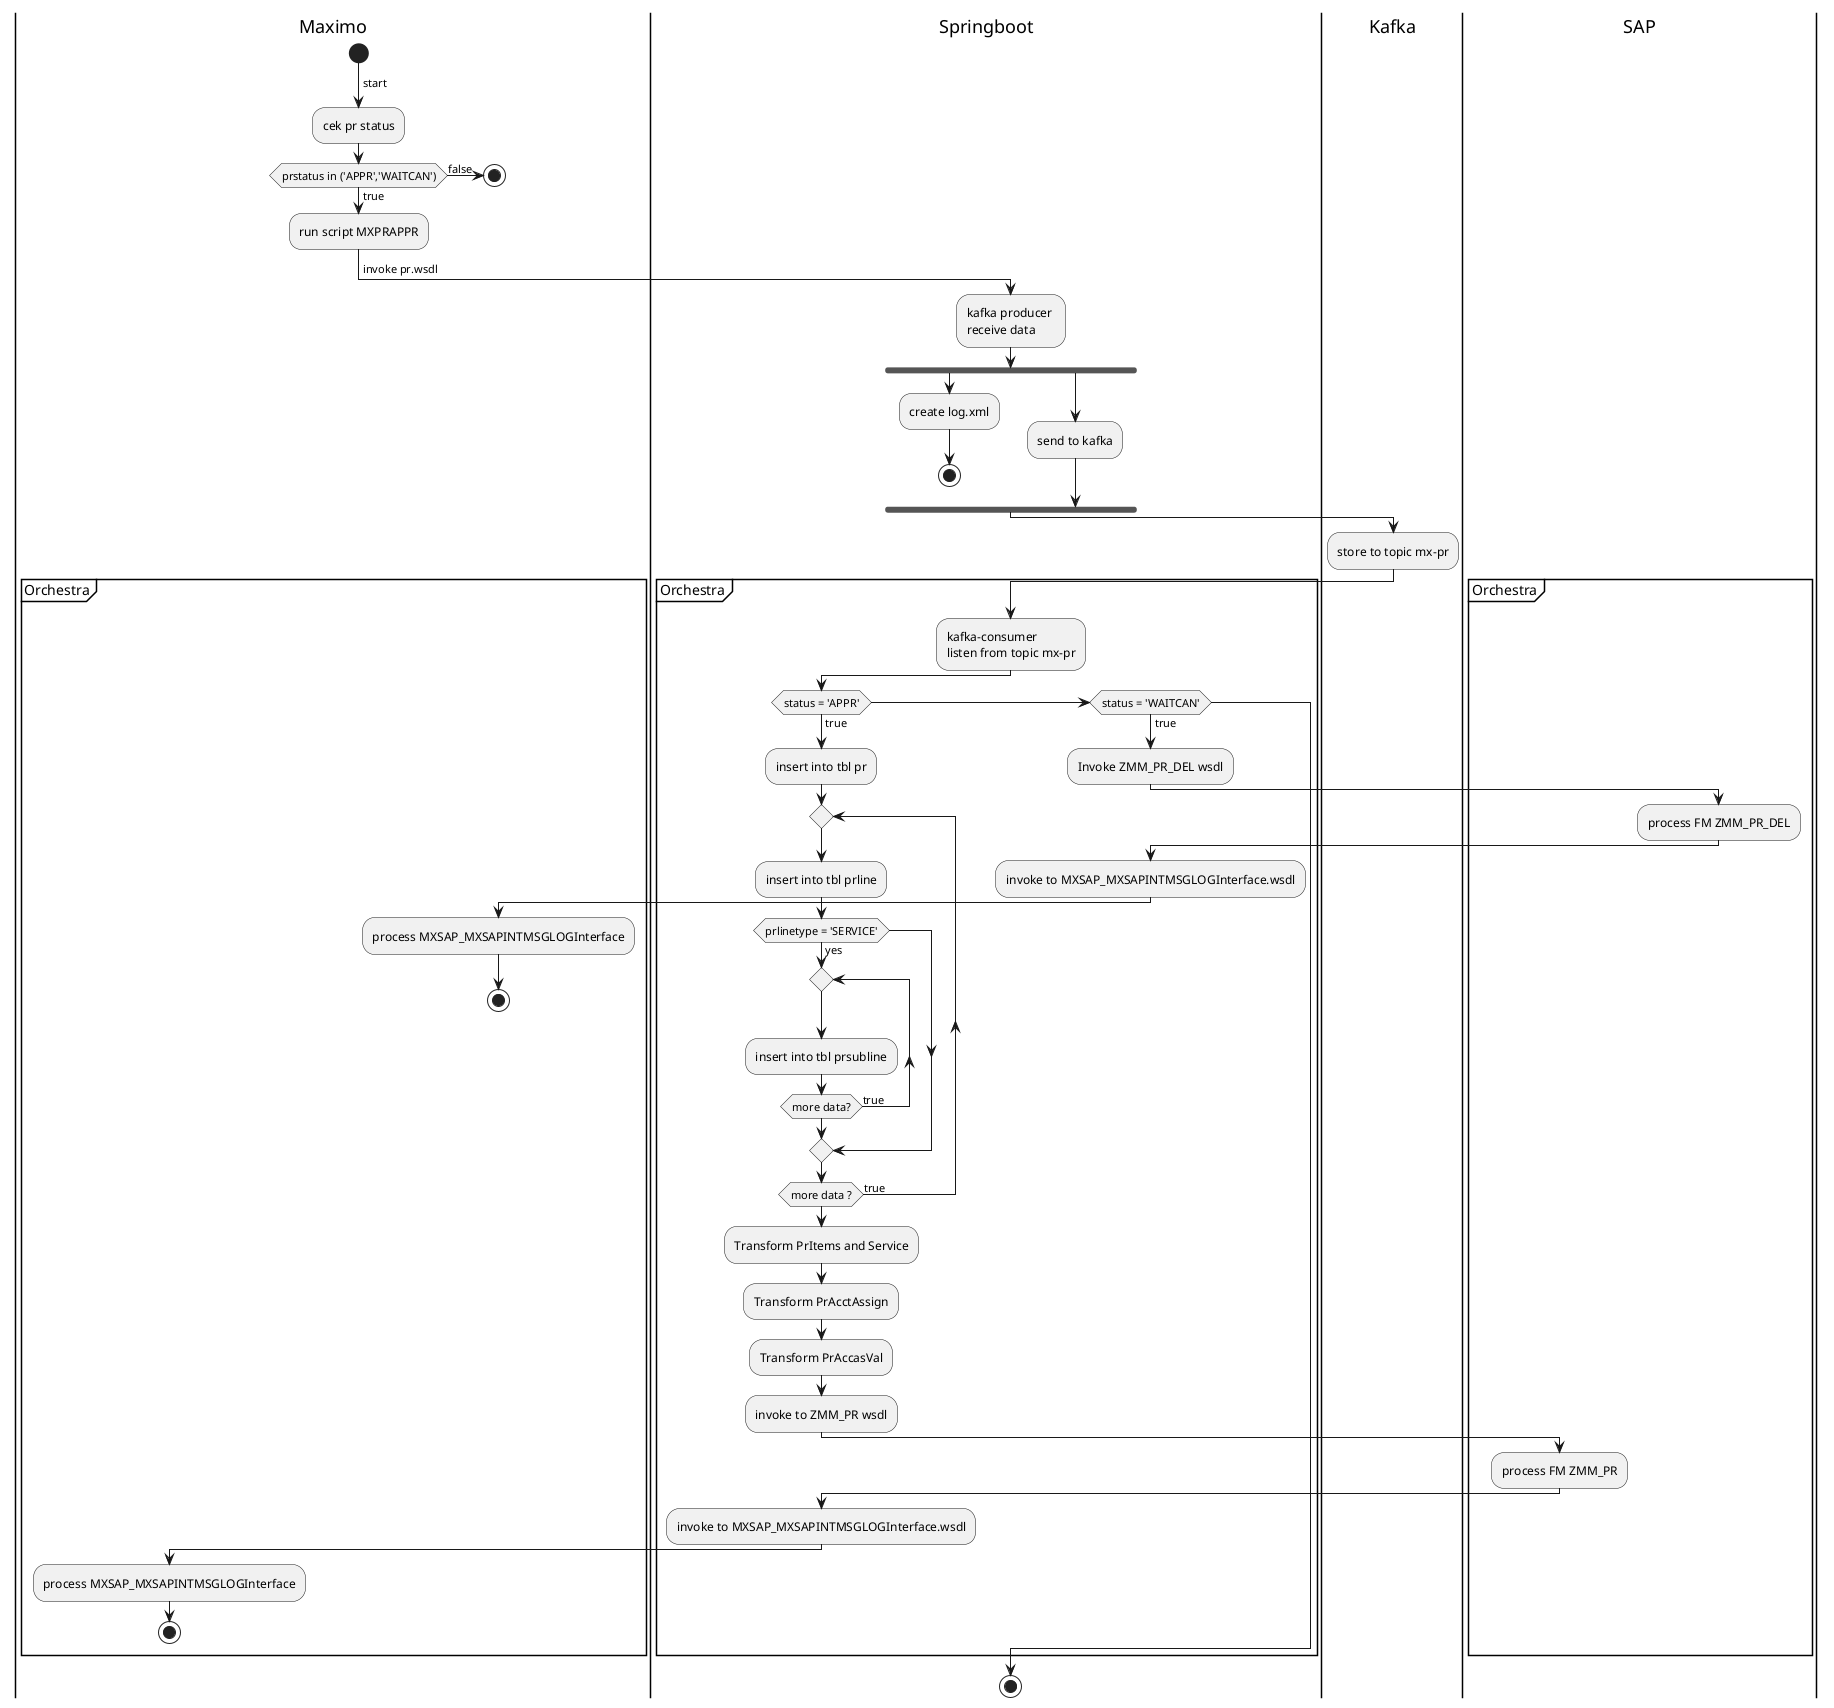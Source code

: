 @startuml
|Maximo|
start
-> start;
:cek pr status;
if (prstatus in ('APPR','WAITCAN')) then (true)
    :run script MXPRAPPR;
else (false) 
stop    
endif
|Springboot|
->invoke pr.wsdl;
:kafka producer \nreceive data;
fork
:create log.xml;
stop
fork again
:send to kafka;
end fork;
|Kafka|
:store to topic mx-pr;
|Springboot|
partition Orchestra {
:kafka-consumer \nlisten from topic mx-pr;
if (status = 'APPR') then (true)
    :insert into tbl pr;
    repeat
    :insert into tbl prline;
    if (prlinetype = 'SERVICE') then (yes)
        repeat
        :insert into tbl prsubline;
        repeat while (more data?) is (true)
    endif
    repeat while (more data ?) is (true)
    :Transform PrItems and Service;
    :Transform PrAcctAssign;
    :Transform PrAccasVal;
    :invoke to ZMM_PR wsdl;
    |SAP|
    :process FM ZMM_PR;
    |Springboot|    
    :invoke to MXSAP_MXSAPINTMSGLOGInterface.wsdl;
    |Maximo|
    :process MXSAP_MXSAPINTMSGLOGInterface;
    stop
elseif (status = 'WAITCAN') then (true)
    |Springboot|
    :Invoke ZMM_PR_DEL wsdl;
    |SAP|
    :process FM ZMM_PR_DEL;
    |Springboot|
    :invoke to MXSAP_MXSAPINTMSGLOGInterface.wsdl;
    |Maximo|
    :process MXSAP_MXSAPINTMSGLOGInterface;
    stop
endif    
}
|Springboot|
stop
@enduml 